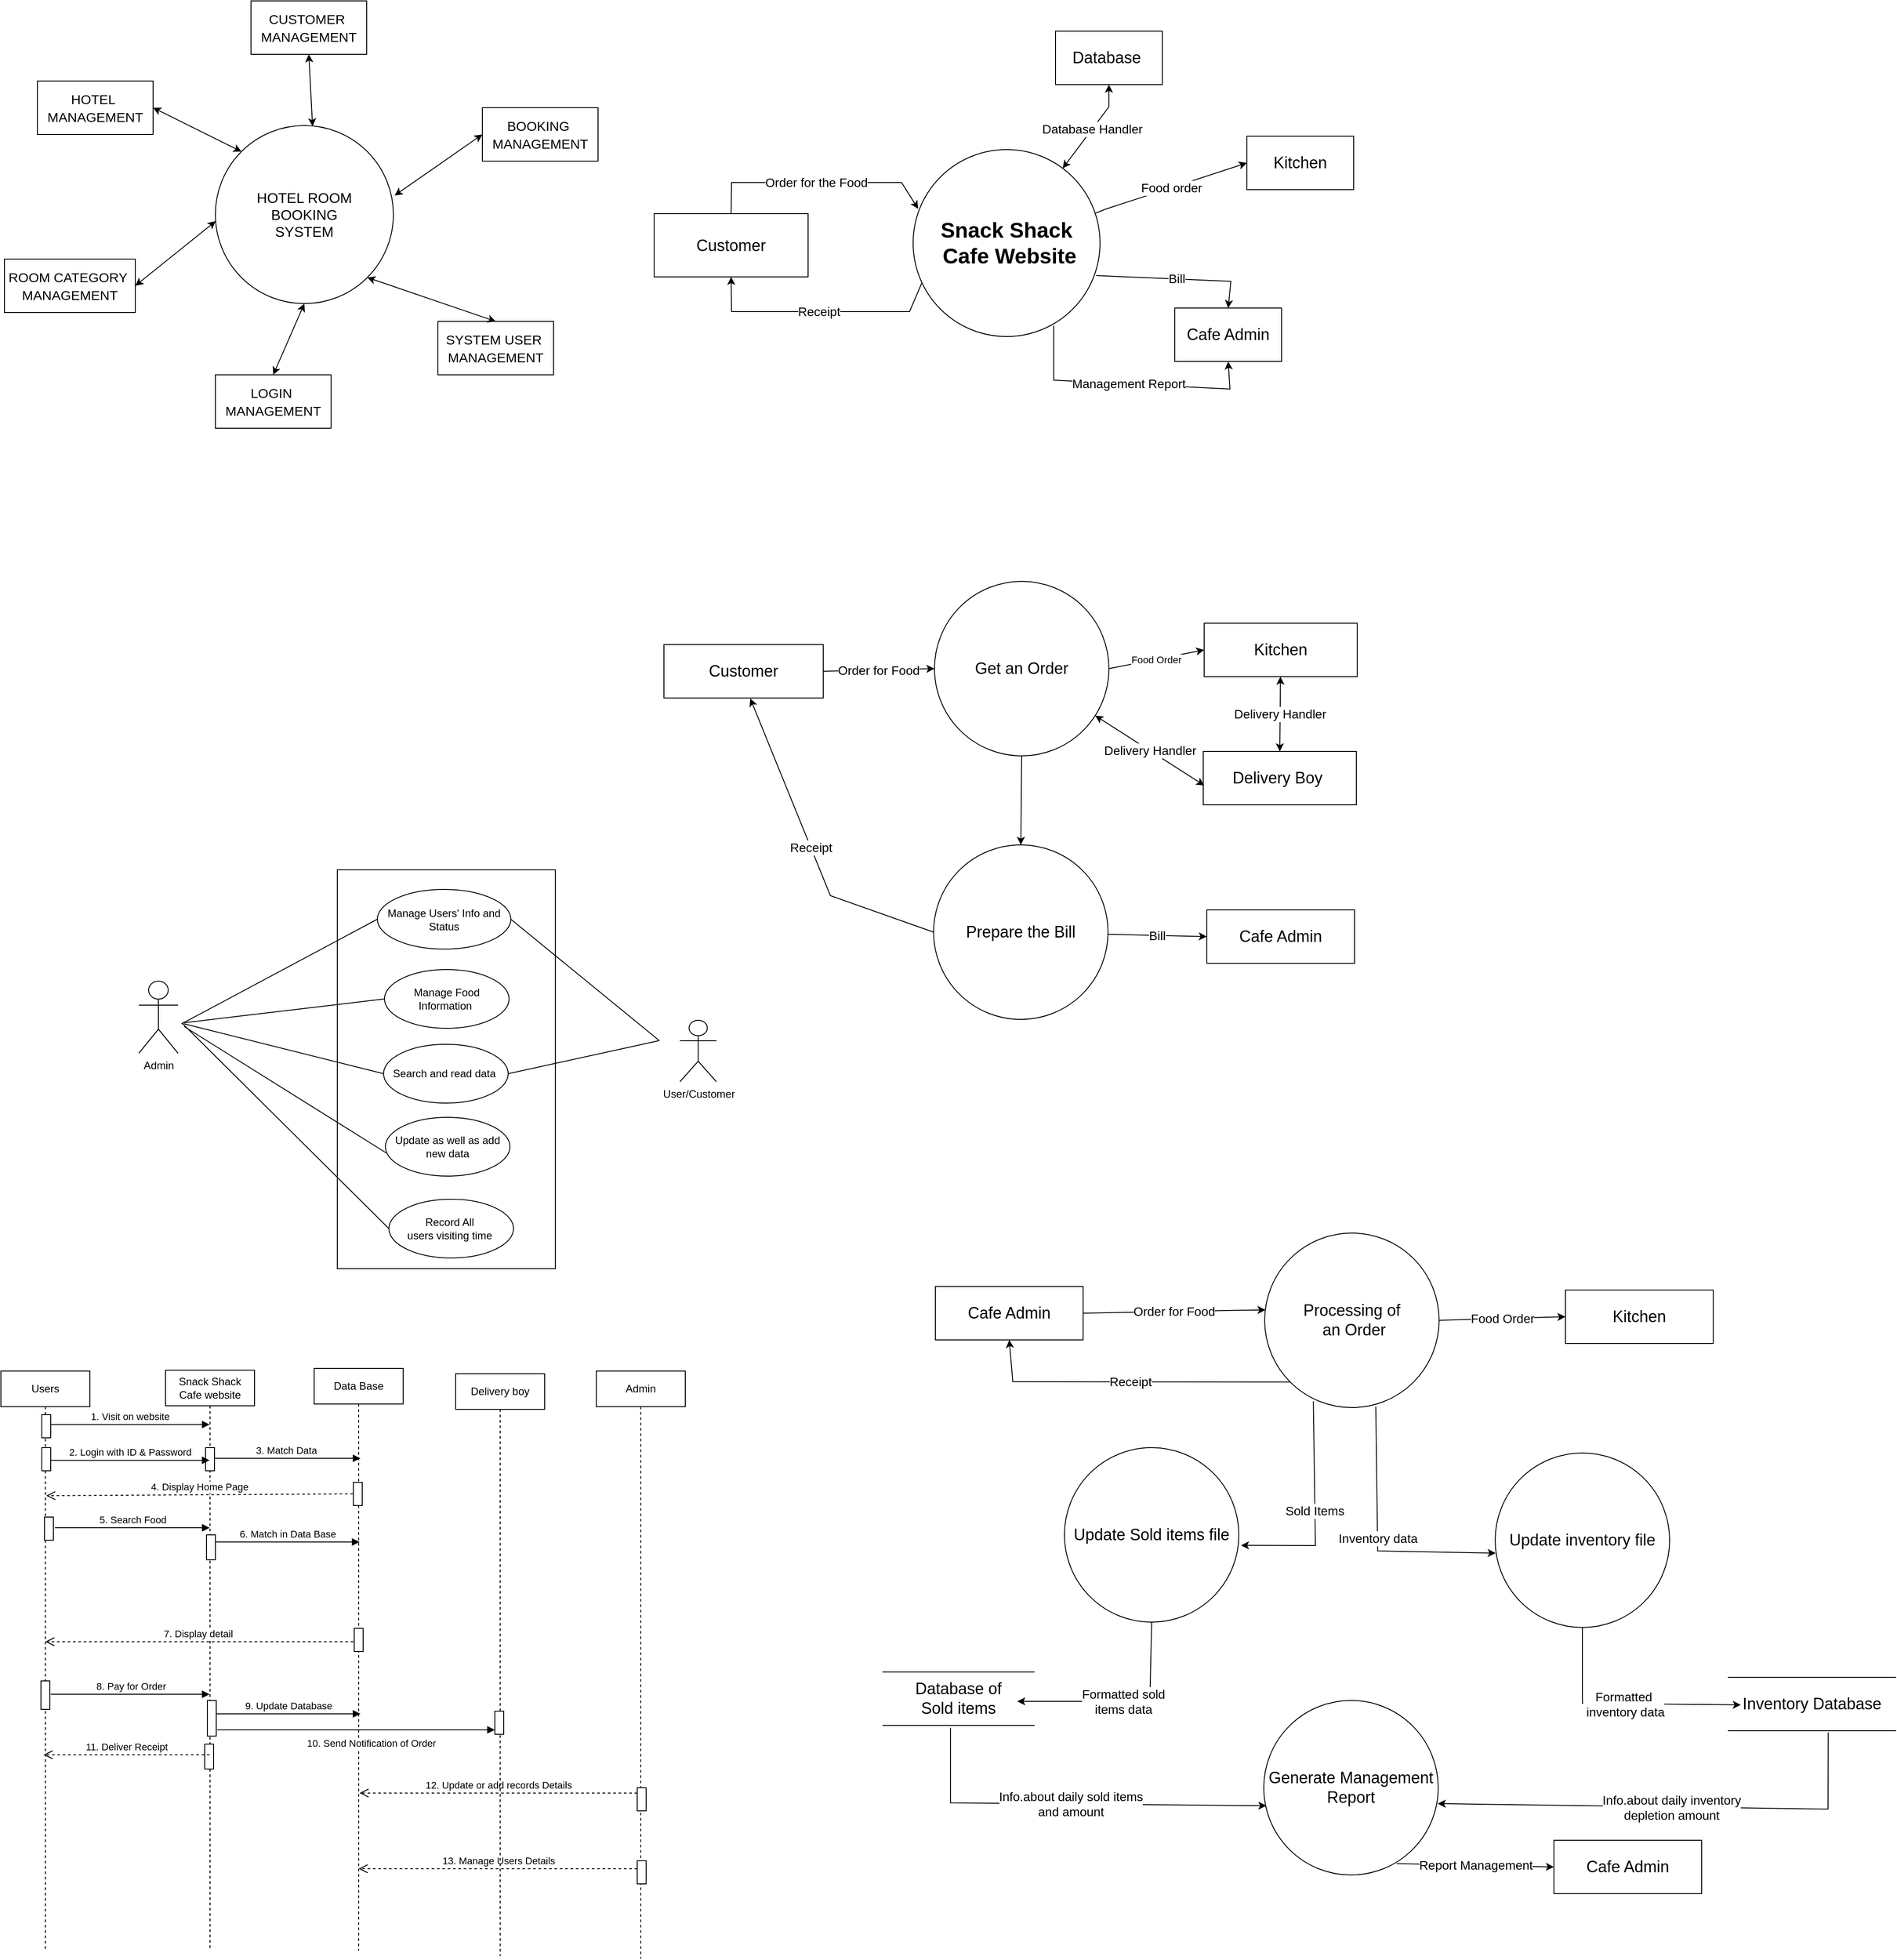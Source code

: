 <mxfile version="21.2.3" type="device">
  <diagram id="RsGSZvhi64kLzJqSmyPh" name="Page-1">
    <mxGraphModel dx="1272" dy="599" grid="0" gridSize="10" guides="0" tooltips="1" connect="1" arrows="1" fold="1" page="1" pageScale="1" pageWidth="827" pageHeight="1169" background="#ffffff" math="0" shadow="0">
      <root>
        <mxCell id="0" />
        <mxCell id="1" parent="0" />
        <mxCell id="Xch9WzKXmAAUfwYw15Wa-1" value="&lt;font style=&quot;font-size: 16px&quot;&gt;HOTEL ROOM&lt;br&gt;BOOKING&lt;br&gt;SYSTEM&lt;/font&gt;" style="ellipse;whiteSpace=wrap;html=1;aspect=fixed;" parent="1" vertex="1">
          <mxGeometry x="350" y="150" width="200" height="200" as="geometry" />
        </mxCell>
        <mxCell id="Xch9WzKXmAAUfwYw15Wa-2" value="&lt;font style=&quot;font-size: 15px&quot;&gt;HOTEL&amp;nbsp;&lt;br&gt;MANAGEMENT&lt;/font&gt;" style="rounded=0;whiteSpace=wrap;html=1;fontSize=16;" parent="1" vertex="1">
          <mxGeometry x="150" y="100" width="130" height="60" as="geometry" />
        </mxCell>
        <mxCell id="Xch9WzKXmAAUfwYw15Wa-3" value="&lt;font style=&quot;font-size: 15px&quot;&gt;ROOM CATEGORY&amp;nbsp;&lt;br&gt;MANAGEMENT&lt;/font&gt;" style="rounded=0;whiteSpace=wrap;html=1;fontSize=16;" parent="1" vertex="1">
          <mxGeometry x="113" y="300" width="147" height="60" as="geometry" />
        </mxCell>
        <mxCell id="Xch9WzKXmAAUfwYw15Wa-4" value="&lt;font style=&quot;font-size: 15px&quot;&gt;LOGIN&amp;nbsp;&lt;br&gt;MANAGEMENT&lt;/font&gt;" style="rounded=0;whiteSpace=wrap;html=1;fontSize=16;" parent="1" vertex="1">
          <mxGeometry x="350" y="430" width="130" height="60" as="geometry" />
        </mxCell>
        <mxCell id="Xch9WzKXmAAUfwYw15Wa-5" value="&lt;font style=&quot;font-size: 15px&quot;&gt;SYSTEM USER&amp;nbsp;&lt;br&gt;MANAGEMENT&lt;/font&gt;" style="rounded=0;whiteSpace=wrap;html=1;fontSize=16;" parent="1" vertex="1">
          <mxGeometry x="600" y="370" width="130" height="60" as="geometry" />
        </mxCell>
        <mxCell id="Xch9WzKXmAAUfwYw15Wa-6" value="&lt;font style=&quot;font-size: 15px&quot;&gt;BOOKING&amp;nbsp;&lt;br&gt;MANAGEMENT&lt;/font&gt;" style="rounded=0;whiteSpace=wrap;html=1;fontSize=16;" parent="1" vertex="1">
          <mxGeometry x="650" y="130" width="130" height="60" as="geometry" />
        </mxCell>
        <mxCell id="Xch9WzKXmAAUfwYw15Wa-7" value="&lt;font style=&quot;font-size: 15px&quot;&gt;CUSTOMER&amp;nbsp;&lt;br&gt;MANAGEMENT&lt;/font&gt;" style="rounded=0;whiteSpace=wrap;html=1;fontSize=16;" parent="1" vertex="1">
          <mxGeometry x="390" y="10" width="130" height="60" as="geometry" />
        </mxCell>
        <mxCell id="Xch9WzKXmAAUfwYw15Wa-8" value="" style="endArrow=classic;startArrow=classic;html=1;rounded=0;fontSize=15;exitX=1;exitY=0.5;exitDx=0;exitDy=0;entryX=0;entryY=0;entryDx=0;entryDy=0;" parent="1" source="Xch9WzKXmAAUfwYw15Wa-2" target="Xch9WzKXmAAUfwYw15Wa-1" edge="1">
          <mxGeometry width="50" height="50" relative="1" as="geometry">
            <mxPoint x="480" y="340" as="sourcePoint" />
            <mxPoint x="530" y="290" as="targetPoint" />
          </mxGeometry>
        </mxCell>
        <mxCell id="Xch9WzKXmAAUfwYw15Wa-9" value="" style="endArrow=classic;startArrow=classic;html=1;rounded=0;fontSize=15;exitX=1;exitY=0.5;exitDx=0;exitDy=0;entryX=0.002;entryY=0.537;entryDx=0;entryDy=0;entryPerimeter=0;" parent="1" source="Xch9WzKXmAAUfwYw15Wa-3" target="Xch9WzKXmAAUfwYw15Wa-1" edge="1">
          <mxGeometry width="50" height="50" relative="1" as="geometry">
            <mxPoint x="480" y="340" as="sourcePoint" />
            <mxPoint x="530" y="290" as="targetPoint" />
          </mxGeometry>
        </mxCell>
        <mxCell id="Xch9WzKXmAAUfwYw15Wa-10" value="" style="endArrow=classic;startArrow=classic;html=1;rounded=0;fontSize=15;exitX=0.5;exitY=0;exitDx=0;exitDy=0;entryX=0.5;entryY=1;entryDx=0;entryDy=0;" parent="1" source="Xch9WzKXmAAUfwYw15Wa-4" target="Xch9WzKXmAAUfwYw15Wa-1" edge="1">
          <mxGeometry width="50" height="50" relative="1" as="geometry">
            <mxPoint x="480" y="340" as="sourcePoint" />
            <mxPoint x="530" y="290" as="targetPoint" />
          </mxGeometry>
        </mxCell>
        <mxCell id="Xch9WzKXmAAUfwYw15Wa-11" value="" style="endArrow=classic;startArrow=classic;html=1;rounded=0;fontSize=15;exitX=0.5;exitY=0;exitDx=0;exitDy=0;entryX=1;entryY=1;entryDx=0;entryDy=0;" parent="1" source="Xch9WzKXmAAUfwYw15Wa-5" target="Xch9WzKXmAAUfwYw15Wa-1" edge="1">
          <mxGeometry width="50" height="50" relative="1" as="geometry">
            <mxPoint x="480" y="340" as="sourcePoint" />
            <mxPoint x="530" y="290" as="targetPoint" />
          </mxGeometry>
        </mxCell>
        <mxCell id="Xch9WzKXmAAUfwYw15Wa-12" value="" style="endArrow=classic;startArrow=classic;html=1;rounded=0;fontSize=15;entryX=0;entryY=0.5;entryDx=0;entryDy=0;exitX=1.007;exitY=0.393;exitDx=0;exitDy=0;exitPerimeter=0;" parent="1" source="Xch9WzKXmAAUfwYw15Wa-1" target="Xch9WzKXmAAUfwYw15Wa-6" edge="1">
          <mxGeometry width="50" height="50" relative="1" as="geometry">
            <mxPoint x="480" y="290" as="sourcePoint" />
            <mxPoint x="530" y="240" as="targetPoint" />
          </mxGeometry>
        </mxCell>
        <mxCell id="Xch9WzKXmAAUfwYw15Wa-13" value="" style="endArrow=classic;startArrow=classic;html=1;rounded=0;fontSize=15;exitX=0.546;exitY=0.004;exitDx=0;exitDy=0;exitPerimeter=0;entryX=0.5;entryY=1;entryDx=0;entryDy=0;" parent="1" source="Xch9WzKXmAAUfwYw15Wa-1" target="Xch9WzKXmAAUfwYw15Wa-7" edge="1">
          <mxGeometry width="50" height="50" relative="1" as="geometry">
            <mxPoint x="480" y="160" as="sourcePoint" />
            <mxPoint x="530" y="110" as="targetPoint" />
          </mxGeometry>
        </mxCell>
        <mxCell id="8PswgZZMk2kERF5jzoB0-2" value="" style="rounded=0;whiteSpace=wrap;html=1;" parent="1" vertex="1">
          <mxGeometry x="487" y="986" width="245" height="448" as="geometry" />
        </mxCell>
        <mxCell id="8PswgZZMk2kERF5jzoB0-3" value="Manage Users&#39; Info and Status" style="ellipse;whiteSpace=wrap;html=1;" parent="1" vertex="1">
          <mxGeometry x="532" y="1008" width="150" height="67" as="geometry" />
        </mxCell>
        <mxCell id="8PswgZZMk2kERF5jzoB0-4" value="Manage Food Information&amp;nbsp;" style="ellipse;whiteSpace=wrap;html=1;" parent="1" vertex="1">
          <mxGeometry x="540" y="1098" width="140" height="66" as="geometry" />
        </mxCell>
        <mxCell id="8PswgZZMk2kERF5jzoB0-6" value="Search and read data&amp;nbsp;" style="ellipse;whiteSpace=wrap;html=1;" parent="1" vertex="1">
          <mxGeometry x="539" y="1182" width="140" height="66" as="geometry" />
        </mxCell>
        <mxCell id="8PswgZZMk2kERF5jzoB0-7" value="Record All&amp;nbsp;&lt;br&gt;users visiting time&amp;nbsp;" style="ellipse;whiteSpace=wrap;html=1;" parent="1" vertex="1">
          <mxGeometry x="545" y="1356" width="140" height="66" as="geometry" />
        </mxCell>
        <mxCell id="8PswgZZMk2kERF5jzoB0-8" value="Update as well as add new data" style="ellipse;whiteSpace=wrap;html=1;" parent="1" vertex="1">
          <mxGeometry x="541" y="1264" width="140" height="66" as="geometry" />
        </mxCell>
        <mxCell id="8PswgZZMk2kERF5jzoB0-11" value="Admin" style="shape=umlActor;verticalLabelPosition=bottom;verticalAlign=top;html=1;" parent="1" vertex="1">
          <mxGeometry x="264" y="1111" width="44" height="81" as="geometry" />
        </mxCell>
        <mxCell id="8PswgZZMk2kERF5jzoB0-12" value="" style="endArrow=none;html=1;rounded=0;entryX=0;entryY=0.5;entryDx=0;entryDy=0;" parent="1" target="8PswgZZMk2kERF5jzoB0-3" edge="1">
          <mxGeometry width="50" height="50" relative="1" as="geometry">
            <mxPoint x="312" y="1159" as="sourcePoint" />
            <mxPoint x="428" y="1103" as="targetPoint" />
          </mxGeometry>
        </mxCell>
        <mxCell id="8PswgZZMk2kERF5jzoB0-13" value="" style="endArrow=none;html=1;rounded=0;entryX=0;entryY=0.5;entryDx=0;entryDy=0;" parent="1" target="8PswgZZMk2kERF5jzoB0-4" edge="1">
          <mxGeometry width="50" height="50" relative="1" as="geometry">
            <mxPoint x="313" y="1158" as="sourcePoint" />
            <mxPoint x="428" y="1103" as="targetPoint" />
          </mxGeometry>
        </mxCell>
        <mxCell id="8PswgZZMk2kERF5jzoB0-14" value="" style="endArrow=none;html=1;rounded=0;entryX=0;entryY=0.5;entryDx=0;entryDy=0;" parent="1" target="8PswgZZMk2kERF5jzoB0-6" edge="1">
          <mxGeometry width="50" height="50" relative="1" as="geometry">
            <mxPoint x="315" y="1159" as="sourcePoint" />
            <mxPoint x="550" y="1141" as="targetPoint" />
          </mxGeometry>
        </mxCell>
        <mxCell id="8PswgZZMk2kERF5jzoB0-15" value="" style="endArrow=none;html=1;rounded=0;exitX=0;exitY=0.5;exitDx=0;exitDy=0;" parent="1" source="8PswgZZMk2kERF5jzoB0-7" edge="1">
          <mxGeometry width="50" height="50" relative="1" as="geometry">
            <mxPoint x="652" y="1301" as="sourcePoint" />
            <mxPoint x="312.4" y="1158" as="targetPoint" />
          </mxGeometry>
        </mxCell>
        <mxCell id="8PswgZZMk2kERF5jzoB0-18" value="" style="endArrow=none;html=1;rounded=0;exitX=1;exitY=0.5;exitDx=0;exitDy=0;" parent="1" source="8PswgZZMk2kERF5jzoB0-3" edge="1">
          <mxGeometry width="50" height="50" relative="1" as="geometry">
            <mxPoint x="570" y="1095" as="sourcePoint" />
            <mxPoint x="849" y="1178" as="targetPoint" />
          </mxGeometry>
        </mxCell>
        <mxCell id="8PswgZZMk2kERF5jzoB0-19" value="" style="endArrow=none;html=1;rounded=0;exitX=1;exitY=0.5;exitDx=0;exitDy=0;" parent="1" source="8PswgZZMk2kERF5jzoB0-6" edge="1">
          <mxGeometry width="50" height="50" relative="1" as="geometry">
            <mxPoint x="692" y="1051.5" as="sourcePoint" />
            <mxPoint x="848" y="1178" as="targetPoint" />
          </mxGeometry>
        </mxCell>
        <mxCell id="JqzcFalAMLdiPkGtTf3p-1" value="Users" style="shape=umlLifeline;perimeter=lifelinePerimeter;whiteSpace=wrap;html=1;container=1;collapsible=0;recursiveResize=0;outlineConnect=0;" parent="1" vertex="1">
          <mxGeometry x="109" y="1549" width="100" height="650" as="geometry" />
        </mxCell>
        <mxCell id="JqzcFalAMLdiPkGtTf3p-5" value="" style="html=1;points=[];perimeter=orthogonalPerimeter;" parent="JqzcFalAMLdiPkGtTf3p-1" vertex="1">
          <mxGeometry x="46" y="86" width="10" height="26" as="geometry" />
        </mxCell>
        <mxCell id="JqzcFalAMLdiPkGtTf3p-9" value="" style="html=1;points=[];perimeter=orthogonalPerimeter;" parent="JqzcFalAMLdiPkGtTf3p-1" vertex="1">
          <mxGeometry x="49" y="164" width="10" height="26" as="geometry" />
        </mxCell>
        <mxCell id="JqzcFalAMLdiPkGtTf3p-14" value="" style="html=1;points=[];perimeter=orthogonalPerimeter;" parent="JqzcFalAMLdiPkGtTf3p-1" vertex="1">
          <mxGeometry x="46" y="49" width="10" height="26" as="geometry" />
        </mxCell>
        <mxCell id="5bcKxEpa9lmOAtZuCOZ2-1" value="" style="html=1;points=[];perimeter=orthogonalPerimeter;outlineConnect=0;targetShapes=umlLifeline;portConstraint=eastwest;newEdgeStyle={&quot;edgeStyle&quot;:&quot;elbowEdgeStyle&quot;,&quot;elbow&quot;:&quot;vertical&quot;,&quot;curved&quot;:0,&quot;rounded&quot;:0};" vertex="1" parent="JqzcFalAMLdiPkGtTf3p-1">
          <mxGeometry x="45" y="348" width="10" height="32" as="geometry" />
        </mxCell>
        <mxCell id="JqzcFalAMLdiPkGtTf3p-2" value="Snack Shack Cafe website" style="shape=umlLifeline;perimeter=lifelinePerimeter;whiteSpace=wrap;html=1;container=1;collapsible=0;recursiveResize=0;outlineConnect=0;" parent="1" vertex="1">
          <mxGeometry x="294" y="1548" width="100" height="650" as="geometry" />
        </mxCell>
        <mxCell id="JqzcFalAMLdiPkGtTf3p-18" value="" style="html=1;points=[];perimeter=orthogonalPerimeter;" parent="JqzcFalAMLdiPkGtTf3p-2" vertex="1">
          <mxGeometry x="45" y="87" width="10" height="26" as="geometry" />
        </mxCell>
        <mxCell id="JqzcFalAMLdiPkGtTf3p-22" value="" style="html=1;points=[];perimeter=orthogonalPerimeter;" parent="JqzcFalAMLdiPkGtTf3p-2" vertex="1">
          <mxGeometry x="46" y="185" width="10" height="28" as="geometry" />
        </mxCell>
        <mxCell id="5bcKxEpa9lmOAtZuCOZ2-2" value="8. Pay for Order" style="html=1;verticalAlign=bottom;endArrow=block;rounded=0;exitX=1.174;exitY=0.462;exitDx=0;exitDy=0;exitPerimeter=0;" edge="1" parent="JqzcFalAMLdiPkGtTf3p-2" target="JqzcFalAMLdiPkGtTf3p-2">
          <mxGeometry width="80" relative="1" as="geometry">
            <mxPoint x="-129" y="364" as="sourcePoint" />
            <mxPoint x="45" y="364" as="targetPoint" />
          </mxGeometry>
        </mxCell>
        <mxCell id="5bcKxEpa9lmOAtZuCOZ2-3" value="" style="html=1;points=[];perimeter=orthogonalPerimeter;" vertex="1" parent="JqzcFalAMLdiPkGtTf3p-2">
          <mxGeometry x="47" y="371" width="10" height="40" as="geometry" />
        </mxCell>
        <mxCell id="5bcKxEpa9lmOAtZuCOZ2-5" value="" style="html=1;points=[];perimeter=orthogonalPerimeter;" vertex="1" parent="JqzcFalAMLdiPkGtTf3p-2">
          <mxGeometry x="44" y="420" width="10" height="28" as="geometry" />
        </mxCell>
        <mxCell id="JqzcFalAMLdiPkGtTf3p-4" value="Admin" style="shape=umlLifeline;perimeter=lifelinePerimeter;whiteSpace=wrap;html=1;container=1;collapsible=0;recursiveResize=0;outlineConnect=0;" parent="1" vertex="1">
          <mxGeometry x="778" y="1549" width="100" height="660" as="geometry" />
        </mxCell>
        <mxCell id="JqzcFalAMLdiPkGtTf3p-40" value="" style="html=1;points=[];perimeter=orthogonalPerimeter;" parent="JqzcFalAMLdiPkGtTf3p-4" vertex="1">
          <mxGeometry x="46" y="468" width="10" height="26" as="geometry" />
        </mxCell>
        <mxCell id="ck-y881x3_2PGipBlLx7-2" value="" style="html=1;points=[];perimeter=orthogonalPerimeter;" parent="JqzcFalAMLdiPkGtTf3p-4" vertex="1">
          <mxGeometry x="46" y="550" width="10" height="26" as="geometry" />
        </mxCell>
        <mxCell id="JqzcFalAMLdiPkGtTf3p-7" value="2. Login with ID &amp;amp; Password" style="html=1;verticalAlign=bottom;endArrow=block;rounded=0;exitX=0.992;exitY=0.546;exitDx=0;exitDy=0;exitPerimeter=0;" parent="1" source="JqzcFalAMLdiPkGtTf3p-5" target="JqzcFalAMLdiPkGtTf3p-2" edge="1">
          <mxGeometry width="80" relative="1" as="geometry">
            <mxPoint x="206" y="1619" as="sourcePoint" />
            <mxPoint x="286" y="1619" as="targetPoint" />
          </mxGeometry>
        </mxCell>
        <mxCell id="JqzcFalAMLdiPkGtTf3p-8" value="5. Search Food" style="html=1;verticalAlign=bottom;endArrow=block;rounded=0;exitX=1.174;exitY=0.462;exitDx=0;exitDy=0;exitPerimeter=0;" parent="1" source="JqzcFalAMLdiPkGtTf3p-9" target="JqzcFalAMLdiPkGtTf3p-2" edge="1">
          <mxGeometry width="80" relative="1" as="geometry">
            <mxPoint x="226" y="1666" as="sourcePoint" />
            <mxPoint x="344.58" y="1661.996" as="targetPoint" />
          </mxGeometry>
        </mxCell>
        <mxCell id="JqzcFalAMLdiPkGtTf3p-15" value="1. Visit on website" style="html=1;verticalAlign=bottom;endArrow=block;rounded=0;exitX=0.974;exitY=0.427;exitDx=0;exitDy=0;exitPerimeter=0;" parent="1" source="JqzcFalAMLdiPkGtTf3p-14" target="JqzcFalAMLdiPkGtTf3p-2" edge="1">
          <mxGeometry width="80" relative="1" as="geometry">
            <mxPoint x="180.0" y="1611.996" as="sourcePoint" />
            <mxPoint x="357.58" y="1611.996" as="targetPoint" />
          </mxGeometry>
        </mxCell>
        <mxCell id="JqzcFalAMLdiPkGtTf3p-16" value="Data Base" style="shape=umlLifeline;perimeter=lifelinePerimeter;whiteSpace=wrap;html=1;container=1;collapsible=0;recursiveResize=0;outlineConnect=0;" parent="1" vertex="1">
          <mxGeometry x="461" y="1546" width="100" height="654" as="geometry" />
        </mxCell>
        <mxCell id="JqzcFalAMLdiPkGtTf3p-21" value="" style="html=1;points=[];perimeter=orthogonalPerimeter;" parent="JqzcFalAMLdiPkGtTf3p-16" vertex="1">
          <mxGeometry x="44" y="128" width="10" height="26" as="geometry" />
        </mxCell>
        <mxCell id="JqzcFalAMLdiPkGtTf3p-23" value="6. Match in Data Base" style="html=1;verticalAlign=bottom;endArrow=block;rounded=0;" parent="JqzcFalAMLdiPkGtTf3p-16" source="JqzcFalAMLdiPkGtTf3p-22" edge="1">
          <mxGeometry width="80" relative="1" as="geometry">
            <mxPoint x="-78.0" y="197.002" as="sourcePoint" />
            <mxPoint x="51" y="195" as="targetPoint" />
          </mxGeometry>
        </mxCell>
        <mxCell id="JqzcFalAMLdiPkGtTf3p-27" value="" style="html=1;points=[];perimeter=orthogonalPerimeter;" parent="JqzcFalAMLdiPkGtTf3p-16" vertex="1">
          <mxGeometry x="45" y="292" width="10" height="26" as="geometry" />
        </mxCell>
        <mxCell id="JqzcFalAMLdiPkGtTf3p-17" value="3. Match Data&amp;nbsp;" style="html=1;verticalAlign=bottom;endArrow=block;rounded=0;" parent="1" source="JqzcFalAMLdiPkGtTf3p-18" edge="1">
          <mxGeometry width="80" relative="1" as="geometry">
            <mxPoint x="384.0" y="1646.996" as="sourcePoint" />
            <mxPoint x="513" y="1647" as="targetPoint" />
          </mxGeometry>
        </mxCell>
        <mxCell id="JqzcFalAMLdiPkGtTf3p-20" value="4. Display Home Page" style="html=1;verticalAlign=bottom;endArrow=open;dashed=1;endSize=8;rounded=0;exitX=-0.045;exitY=0.497;exitDx=0;exitDy=0;exitPerimeter=0;" parent="1" source="JqzcFalAMLdiPkGtTf3p-21" edge="1">
          <mxGeometry relative="1" as="geometry">
            <mxPoint x="342.5" y="1689" as="sourcePoint" />
            <mxPoint x="160" y="1689" as="targetPoint" />
          </mxGeometry>
        </mxCell>
        <mxCell id="JqzcFalAMLdiPkGtTf3p-26" value="7. Display detail&amp;nbsp;" style="html=1;verticalAlign=bottom;endArrow=open;dashed=1;endSize=8;rounded=0;" parent="1" target="JqzcFalAMLdiPkGtTf3p-1" edge="1">
          <mxGeometry relative="1" as="geometry">
            <mxPoint x="505" y="1853" as="sourcePoint" />
            <mxPoint x="347" y="1853" as="targetPoint" />
          </mxGeometry>
        </mxCell>
        <mxCell id="JqzcFalAMLdiPkGtTf3p-34" value="13. Manage Users Details" style="html=1;verticalAlign=bottom;endArrow=open;dashed=1;endSize=8;rounded=0;" parent="1" source="ck-y881x3_2PGipBlLx7-2" target="JqzcFalAMLdiPkGtTf3p-16" edge="1">
          <mxGeometry relative="1" as="geometry">
            <mxPoint x="677.46" y="2175.924" as="sourcePoint" />
            <mxPoint x="168.5" y="1979.092" as="targetPoint" />
            <Array as="points">
              <mxPoint x="708" y="2108" />
            </Array>
          </mxGeometry>
        </mxCell>
        <mxCell id="JqzcFalAMLdiPkGtTf3p-41" value="12. Update or add records Details" style="html=1;verticalAlign=bottom;endArrow=open;dashed=1;endSize=8;rounded=0;" parent="1" source="JqzcFalAMLdiPkGtTf3p-40" edge="1">
          <mxGeometry relative="1" as="geometry">
            <mxPoint x="852.42" y="2023.004" as="sourcePoint" />
            <mxPoint x="512" y="2023" as="targetPoint" />
          </mxGeometry>
        </mxCell>
        <mxCell id="ck-y881x3_2PGipBlLx7-1" value="" style="endArrow=none;html=1;rounded=0;entryX=0.007;entryY=0.606;entryDx=0;entryDy=0;entryPerimeter=0;" parent="1" target="8PswgZZMk2kERF5jzoB0-8" edge="1">
          <mxGeometry width="50" height="50" relative="1" as="geometry">
            <mxPoint x="315" y="1162" as="sourcePoint" />
            <mxPoint x="549" y="1225" as="targetPoint" />
          </mxGeometry>
        </mxCell>
        <mxCell id="Wca2X-f4xd0MPV_0aVMc-1" value="&lt;b&gt;&lt;font style=&quot;font-size: 24px;&quot;&gt;Snack Shack&lt;br&gt;&amp;nbsp;Cafe Website&lt;/font&gt;&lt;/b&gt;" style="ellipse;whiteSpace=wrap;html=1;aspect=fixed;" parent="1" vertex="1">
          <mxGeometry x="1134" y="177" width="210" height="210" as="geometry" />
        </mxCell>
        <mxCell id="Wca2X-f4xd0MPV_0aVMc-2" value="&lt;font style=&quot;font-size: 18px;&quot;&gt;Customer&lt;/font&gt;" style="rounded=0;whiteSpace=wrap;html=1;" parent="1" vertex="1">
          <mxGeometry x="843" y="249" width="173" height="71" as="geometry" />
        </mxCell>
        <mxCell id="Wca2X-f4xd0MPV_0aVMc-3" value="&lt;font style=&quot;font-size: 14px;&quot;&gt;Order for the Food&lt;/font&gt;" style="endArrow=classic;html=1;rounded=0;exitX=0.5;exitY=0;exitDx=0;exitDy=0;entryX=0.027;entryY=0.317;entryDx=0;entryDy=0;entryPerimeter=0;" parent="1" source="Wca2X-f4xd0MPV_0aVMc-2" target="Wca2X-f4xd0MPV_0aVMc-1" edge="1">
          <mxGeometry width="50" height="50" relative="1" as="geometry">
            <mxPoint x="925" y="217" as="sourcePoint" />
            <mxPoint x="1095" y="221" as="targetPoint" />
            <Array as="points">
              <mxPoint x="930" y="214" />
              <mxPoint x="1121" y="214" />
            </Array>
          </mxGeometry>
        </mxCell>
        <mxCell id="Wca2X-f4xd0MPV_0aVMc-4" value="&lt;font style=&quot;font-size: 14px;&quot;&gt;Receipt&lt;/font&gt;" style="endArrow=classic;html=1;rounded=0;entryX=0.5;entryY=1;entryDx=0;entryDy=0;exitX=0.048;exitY=0.71;exitDx=0;exitDy=0;exitPerimeter=0;" parent="1" source="Wca2X-f4xd0MPV_0aVMc-1" target="Wca2X-f4xd0MPV_0aVMc-2" edge="1">
          <mxGeometry width="50" height="50" relative="1" as="geometry">
            <mxPoint x="1144" y="331" as="sourcePoint" />
            <mxPoint x="859" y="359" as="targetPoint" />
            <Array as="points">
              <mxPoint x="1130" y="359" />
              <mxPoint x="930" y="359" />
            </Array>
          </mxGeometry>
        </mxCell>
        <mxCell id="Wca2X-f4xd0MPV_0aVMc-5" value="&lt;font style=&quot;font-size: 18px;&quot;&gt;Kitchen&lt;/font&gt;" style="rounded=0;whiteSpace=wrap;html=1;" parent="1" vertex="1">
          <mxGeometry x="1509" y="162" width="120" height="60" as="geometry" />
        </mxCell>
        <mxCell id="Wca2X-f4xd0MPV_0aVMc-6" value="&lt;font style=&quot;font-size: 18px;&quot;&gt;Cafe Admin&lt;/font&gt;" style="rounded=0;whiteSpace=wrap;html=1;" parent="1" vertex="1">
          <mxGeometry x="1428" y="355" width="120" height="60" as="geometry" />
        </mxCell>
        <mxCell id="Wca2X-f4xd0MPV_0aVMc-7" value="&lt;font style=&quot;font-size: 18px;&quot;&gt;Database&amp;nbsp;&lt;/font&gt;" style="rounded=0;whiteSpace=wrap;html=1;" parent="1" vertex="1">
          <mxGeometry x="1294" y="44" width="120" height="60" as="geometry" />
        </mxCell>
        <mxCell id="Wca2X-f4xd0MPV_0aVMc-9" value="&lt;font style=&quot;font-size: 14px;&quot;&gt;Food order&lt;/font&gt;" style="endArrow=classic;html=1;rounded=0;exitX=0.974;exitY=0.341;exitDx=0;exitDy=0;entryX=0;entryY=0.5;entryDx=0;entryDy=0;exitPerimeter=0;" parent="1" source="Wca2X-f4xd0MPV_0aVMc-1" target="Wca2X-f4xd0MPV_0aVMc-5" edge="1">
          <mxGeometry width="50" height="50" relative="1" as="geometry">
            <mxPoint x="1350" y="265" as="sourcePoint" />
            <mxPoint x="1484" y="197" as="targetPoint" />
            <Array as="points">
              <mxPoint x="1350" y="244" />
            </Array>
          </mxGeometry>
        </mxCell>
        <mxCell id="Wca2X-f4xd0MPV_0aVMc-10" value="&lt;font style=&quot;font-size: 14px;&quot;&gt;Management Report&lt;/font&gt;" style="endArrow=classic;html=1;rounded=0;entryX=0.5;entryY=1;entryDx=0;entryDy=0;" parent="1" target="Wca2X-f4xd0MPV_0aVMc-6" edge="1">
          <mxGeometry width="50" height="50" relative="1" as="geometry">
            <mxPoint x="1292" y="375" as="sourcePoint" />
            <mxPoint x="1477" y="455" as="targetPoint" />
            <Array as="points">
              <mxPoint x="1292" y="436" />
              <mxPoint x="1490" y="446" />
            </Array>
          </mxGeometry>
        </mxCell>
        <mxCell id="Wca2X-f4xd0MPV_0aVMc-11" value="&lt;font style=&quot;font-size: 14px;&quot;&gt;Bill&lt;/font&gt;" style="endArrow=classic;html=1;rounded=0;entryX=0.5;entryY=0;entryDx=0;entryDy=0;exitX=0.98;exitY=0.674;exitDx=0;exitDy=0;exitPerimeter=0;" parent="1" source="Wca2X-f4xd0MPV_0aVMc-1" target="Wca2X-f4xd0MPV_0aVMc-6" edge="1">
          <mxGeometry width="50" height="50" relative="1" as="geometry">
            <mxPoint x="1382" y="373" as="sourcePoint" />
            <mxPoint x="1432" y="323" as="targetPoint" />
            <Array as="points">
              <mxPoint x="1491" y="325" />
            </Array>
          </mxGeometry>
        </mxCell>
        <mxCell id="Wca2X-f4xd0MPV_0aVMc-12" value="&lt;font style=&quot;font-size: 14px;&quot;&gt;Database Handler&lt;/font&gt;" style="endArrow=classic;startArrow=classic;html=1;rounded=0;entryX=0.5;entryY=1;entryDx=0;entryDy=0;" parent="1" source="Wca2X-f4xd0MPV_0aVMc-1" target="Wca2X-f4xd0MPV_0aVMc-7" edge="1">
          <mxGeometry width="50" height="50" relative="1" as="geometry">
            <mxPoint x="1304" y="182" as="sourcePoint" />
            <mxPoint x="1354" y="132" as="targetPoint" />
            <Array as="points">
              <mxPoint x="1354" y="129" />
            </Array>
          </mxGeometry>
        </mxCell>
        <mxCell id="Wca2X-f4xd0MPV_0aVMc-13" value="&lt;font style=&quot;font-size: 18px;&quot;&gt;Get an Order&lt;/font&gt;" style="ellipse;whiteSpace=wrap;html=1;aspect=fixed;" parent="1" vertex="1">
          <mxGeometry x="1158" y="662" width="196" height="196" as="geometry" />
        </mxCell>
        <mxCell id="Wca2X-f4xd0MPV_0aVMc-14" value="&lt;font style=&quot;font-size: 18px;&quot;&gt;Prepare the Bill&lt;/font&gt;" style="ellipse;whiteSpace=wrap;html=1;aspect=fixed;" parent="1" vertex="1">
          <mxGeometry x="1157" y="958" width="196" height="196" as="geometry" />
        </mxCell>
        <mxCell id="Wca2X-f4xd0MPV_0aVMc-15" value="&lt;font style=&quot;font-size: 18px;&quot;&gt;Customer&lt;/font&gt;" style="rounded=0;whiteSpace=wrap;html=1;" parent="1" vertex="1">
          <mxGeometry x="854" y="733" width="179" height="60" as="geometry" />
        </mxCell>
        <mxCell id="Wca2X-f4xd0MPV_0aVMc-16" value="&lt;font style=&quot;font-size: 18px;&quot;&gt;Kitchen&lt;/font&gt;" style="rounded=0;whiteSpace=wrap;html=1;" parent="1" vertex="1">
          <mxGeometry x="1461" y="709" width="172" height="60" as="geometry" />
        </mxCell>
        <mxCell id="Wca2X-f4xd0MPV_0aVMc-17" value="&lt;font style=&quot;font-size: 18px;&quot;&gt;Cafe Admin&lt;/font&gt;" style="rounded=0;whiteSpace=wrap;html=1;" parent="1" vertex="1">
          <mxGeometry x="1464" y="1031" width="166" height="60" as="geometry" />
        </mxCell>
        <mxCell id="Wca2X-f4xd0MPV_0aVMc-18" value="&lt;font style=&quot;font-size: 18px;&quot;&gt;Delivery Boy&amp;nbsp;&lt;/font&gt;" style="rounded=0;whiteSpace=wrap;html=1;" parent="1" vertex="1">
          <mxGeometry x="1460" y="853" width="172" height="60" as="geometry" />
        </mxCell>
        <mxCell id="Wca2X-f4xd0MPV_0aVMc-19" value="&lt;font style=&quot;font-size: 14px;&quot;&gt;Order for Food&lt;/font&gt;" style="endArrow=classic;html=1;rounded=0;entryX=0;entryY=0.5;entryDx=0;entryDy=0;exitX=1;exitY=0.5;exitDx=0;exitDy=0;" parent="1" source="Wca2X-f4xd0MPV_0aVMc-15" target="Wca2X-f4xd0MPV_0aVMc-13" edge="1">
          <mxGeometry width="50" height="50" relative="1" as="geometry">
            <mxPoint x="994" y="883" as="sourcePoint" />
            <mxPoint x="1044" y="833" as="targetPoint" />
          </mxGeometry>
        </mxCell>
        <mxCell id="Wca2X-f4xd0MPV_0aVMc-20" value="Food Order" style="endArrow=classic;html=1;rounded=0;entryX=0;entryY=0.5;entryDx=0;entryDy=0;exitX=1;exitY=0.5;exitDx=0;exitDy=0;" parent="1" source="Wca2X-f4xd0MPV_0aVMc-13" target="Wca2X-f4xd0MPV_0aVMc-16" edge="1">
          <mxGeometry width="50" height="50" relative="1" as="geometry">
            <mxPoint x="994" y="883" as="sourcePoint" />
            <mxPoint x="1044" y="833" as="targetPoint" />
          </mxGeometry>
        </mxCell>
        <mxCell id="Wca2X-f4xd0MPV_0aVMc-21" value="&lt;font style=&quot;font-size: 14px;&quot;&gt;Bill&lt;/font&gt;" style="endArrow=classic;html=1;rounded=0;entryX=0;entryY=0.5;entryDx=0;entryDy=0;" parent="1" source="Wca2X-f4xd0MPV_0aVMc-14" target="Wca2X-f4xd0MPV_0aVMc-17" edge="1">
          <mxGeometry width="50" height="50" relative="1" as="geometry">
            <mxPoint x="994" y="883" as="sourcePoint" />
            <mxPoint x="1044" y="833" as="targetPoint" />
          </mxGeometry>
        </mxCell>
        <mxCell id="Wca2X-f4xd0MPV_0aVMc-22" value="&lt;font style=&quot;font-size: 14px;&quot;&gt;Delivery Handler&lt;/font&gt;" style="endArrow=classic;startArrow=classic;html=1;rounded=0;exitX=0.5;exitY=0;exitDx=0;exitDy=0;" parent="1" source="Wca2X-f4xd0MPV_0aVMc-18" target="Wca2X-f4xd0MPV_0aVMc-16" edge="1">
          <mxGeometry width="50" height="50" relative="1" as="geometry">
            <mxPoint x="994" y="883" as="sourcePoint" />
            <mxPoint x="1044" y="833" as="targetPoint" />
          </mxGeometry>
        </mxCell>
        <mxCell id="Wca2X-f4xd0MPV_0aVMc-23" value="&lt;font style=&quot;font-size: 14px;&quot;&gt;Delivery Handler&lt;/font&gt;" style="endArrow=classic;startArrow=classic;html=1;rounded=0;entryX=0.007;entryY=0.638;entryDx=0;entryDy=0;entryPerimeter=0;" parent="1" source="Wca2X-f4xd0MPV_0aVMc-13" target="Wca2X-f4xd0MPV_0aVMc-18" edge="1">
          <mxGeometry width="50" height="50" relative="1" as="geometry">
            <mxPoint x="1353" y="933" as="sourcePoint" />
            <mxPoint x="1403" y="883" as="targetPoint" />
          </mxGeometry>
        </mxCell>
        <mxCell id="Wca2X-f4xd0MPV_0aVMc-24" value="" style="endArrow=classic;html=1;rounded=0;entryX=0.5;entryY=0;entryDx=0;entryDy=0;exitX=0.5;exitY=1;exitDx=0;exitDy=0;" parent="1" source="Wca2X-f4xd0MPV_0aVMc-13" target="Wca2X-f4xd0MPV_0aVMc-14" edge="1">
          <mxGeometry width="50" height="50" relative="1" as="geometry">
            <mxPoint x="994" y="883" as="sourcePoint" />
            <mxPoint x="1044" y="833" as="targetPoint" />
          </mxGeometry>
        </mxCell>
        <mxCell id="Wca2X-f4xd0MPV_0aVMc-25" value="&lt;font style=&quot;font-size: 14px;&quot;&gt;Receipt&lt;/font&gt;" style="endArrow=classic;html=1;rounded=0;exitX=0;exitY=0.5;exitDx=0;exitDy=0;entryX=0.542;entryY=1.009;entryDx=0;entryDy=0;entryPerimeter=0;" parent="1" source="Wca2X-f4xd0MPV_0aVMc-14" target="Wca2X-f4xd0MPV_0aVMc-15" edge="1">
          <mxGeometry width="50" height="50" relative="1" as="geometry">
            <mxPoint x="994" y="883" as="sourcePoint" />
            <mxPoint x="1044" y="833" as="targetPoint" />
            <Array as="points">
              <mxPoint x="1041" y="1015" />
            </Array>
          </mxGeometry>
        </mxCell>
        <mxCell id="Wca2X-f4xd0MPV_0aVMc-26" value="&lt;font style=&quot;font-size: 18px;&quot;&gt;Processing of&lt;br&gt;&amp;nbsp;an Order&lt;/font&gt;" style="ellipse;whiteSpace=wrap;html=1;aspect=fixed;" parent="1" vertex="1">
          <mxGeometry x="1529" y="1394" width="196" height="196" as="geometry" />
        </mxCell>
        <mxCell id="Wca2X-f4xd0MPV_0aVMc-27" value="&lt;font style=&quot;font-size: 18px;&quot;&gt;Update inventory file&lt;/font&gt;" style="ellipse;whiteSpace=wrap;html=1;aspect=fixed;" parent="1" vertex="1">
          <mxGeometry x="1788" y="1641" width="196" height="196" as="geometry" />
        </mxCell>
        <mxCell id="Wca2X-f4xd0MPV_0aVMc-28" value="&lt;font style=&quot;font-size: 18px;&quot;&gt;Update Sold items file&lt;/font&gt;" style="ellipse;whiteSpace=wrap;html=1;aspect=fixed;" parent="1" vertex="1">
          <mxGeometry x="1304" y="1635" width="196" height="196" as="geometry" />
        </mxCell>
        <mxCell id="Wca2X-f4xd0MPV_0aVMc-29" value="&lt;span style=&quot;font-size: 18px;&quot;&gt;Generate Management Report&lt;/span&gt;" style="ellipse;whiteSpace=wrap;html=1;aspect=fixed;" parent="1" vertex="1">
          <mxGeometry x="1528" y="1919" width="196" height="196" as="geometry" />
        </mxCell>
        <mxCell id="Wca2X-f4xd0MPV_0aVMc-30" value="&lt;font style=&quot;font-size: 18px;&quot;&gt;Cafe Admin&lt;/font&gt;" style="rounded=0;whiteSpace=wrap;html=1;" parent="1" vertex="1">
          <mxGeometry x="1159" y="1454" width="166" height="60" as="geometry" />
        </mxCell>
        <mxCell id="Wca2X-f4xd0MPV_0aVMc-31" value="&lt;font style=&quot;font-size: 18px;&quot;&gt;Kitchen&lt;/font&gt;" style="rounded=0;whiteSpace=wrap;html=1;" parent="1" vertex="1">
          <mxGeometry x="1867" y="1458" width="166" height="60" as="geometry" />
        </mxCell>
        <mxCell id="Wca2X-f4xd0MPV_0aVMc-32" value="&lt;font style=&quot;font-size: 18px;&quot;&gt;Cafe Admin&lt;/font&gt;" style="rounded=0;whiteSpace=wrap;html=1;" parent="1" vertex="1">
          <mxGeometry x="1854" y="2076" width="166" height="60" as="geometry" />
        </mxCell>
        <mxCell id="Wca2X-f4xd0MPV_0aVMc-33" value="&lt;font style=&quot;font-size: 18px;&quot;&gt;Database of &lt;br&gt;Sold items&lt;/font&gt;" style="shape=partialRectangle;whiteSpace=wrap;html=1;left=0;right=0;fillColor=none;" parent="1" vertex="1">
          <mxGeometry x="1100" y="1887" width="170" height="60" as="geometry" />
        </mxCell>
        <mxCell id="Wca2X-f4xd0MPV_0aVMc-34" value="&lt;font style=&quot;font-size: 18px;&quot;&gt;Inventory Database&lt;/font&gt;" style="shape=partialRectangle;whiteSpace=wrap;html=1;left=0;right=0;fillColor=none;" parent="1" vertex="1">
          <mxGeometry x="2050" y="1893" width="188" height="60" as="geometry" />
        </mxCell>
        <mxCell id="Wca2X-f4xd0MPV_0aVMc-35" value="&lt;font style=&quot;font-size: 14px;&quot;&gt;Order for Food&lt;/font&gt;" style="endArrow=classic;html=1;rounded=0;entryX=0.005;entryY=0.44;entryDx=0;entryDy=0;entryPerimeter=0;exitX=1;exitY=0.5;exitDx=0;exitDy=0;" parent="1" source="Wca2X-f4xd0MPV_0aVMc-30" target="Wca2X-f4xd0MPV_0aVMc-26" edge="1">
          <mxGeometry width="50" height="50" relative="1" as="geometry">
            <mxPoint x="1441" y="1720" as="sourcePoint" />
            <mxPoint x="1491" y="1670" as="targetPoint" />
          </mxGeometry>
        </mxCell>
        <mxCell id="Wca2X-f4xd0MPV_0aVMc-36" value="&lt;font style=&quot;font-size: 14px;&quot;&gt;Inventory data&lt;/font&gt;" style="endArrow=classic;html=1;rounded=0;exitX=0.637;exitY=0.995;exitDx=0;exitDy=0;entryX=0.003;entryY=0.574;entryDx=0;entryDy=0;entryPerimeter=0;exitPerimeter=0;" parent="1" source="Wca2X-f4xd0MPV_0aVMc-26" target="Wca2X-f4xd0MPV_0aVMc-27" edge="1">
          <mxGeometry x="0.001" width="50" height="50" relative="1" as="geometry">
            <mxPoint x="1585" y="1750" as="sourcePoint" />
            <mxPoint x="1791" y="1746" as="targetPoint" />
            <Array as="points">
              <mxPoint x="1656" y="1751" />
            </Array>
            <mxPoint as="offset" />
          </mxGeometry>
        </mxCell>
        <mxCell id="Wca2X-f4xd0MPV_0aVMc-37" value="&lt;font style=&quot;font-size: 14px;&quot;&gt;Sold Items&lt;/font&gt;" style="endArrow=classic;html=1;rounded=0;entryX=1.012;entryY=0.56;entryDx=0;entryDy=0;entryPerimeter=0;exitX=0.279;exitY=0.964;exitDx=0;exitDy=0;exitPerimeter=0;" parent="1" source="Wca2X-f4xd0MPV_0aVMc-26" target="Wca2X-f4xd0MPV_0aVMc-28" edge="1">
          <mxGeometry width="50" height="50" relative="1" as="geometry">
            <mxPoint x="1582" y="1584" as="sourcePoint" />
            <mxPoint x="1491" y="1670" as="targetPoint" />
            <Array as="points">
              <mxPoint x="1586" y="1745" />
            </Array>
          </mxGeometry>
        </mxCell>
        <mxCell id="Wca2X-f4xd0MPV_0aVMc-38" value="&lt;font style=&quot;font-size: 14px;&quot;&gt;Food Order&lt;/font&gt;" style="endArrow=classic;html=1;rounded=0;entryX=0;entryY=0.5;entryDx=0;entryDy=0;exitX=1;exitY=0.5;exitDx=0;exitDy=0;" parent="1" source="Wca2X-f4xd0MPV_0aVMc-26" target="Wca2X-f4xd0MPV_0aVMc-31" edge="1">
          <mxGeometry width="50" height="50" relative="1" as="geometry">
            <mxPoint x="1589" y="1442" as="sourcePoint" />
            <mxPoint x="1795" y="1443" as="targetPoint" />
          </mxGeometry>
        </mxCell>
        <mxCell id="Wca2X-f4xd0MPV_0aVMc-39" value="&lt;font style=&quot;font-size: 14px;&quot;&gt;Receipt&lt;/font&gt;" style="endArrow=classic;html=1;rounded=0;exitX=0;exitY=1;exitDx=0;exitDy=0;entryX=0.5;entryY=1;entryDx=0;entryDy=0;" parent="1" source="Wca2X-f4xd0MPV_0aVMc-26" target="Wca2X-f4xd0MPV_0aVMc-30" edge="1">
          <mxGeometry width="50" height="50" relative="1" as="geometry">
            <mxPoint x="1596" y="1541" as="sourcePoint" />
            <mxPoint x="1242" y="1561" as="targetPoint" />
            <Array as="points">
              <mxPoint x="1246" y="1561" />
            </Array>
          </mxGeometry>
        </mxCell>
        <mxCell id="Wca2X-f4xd0MPV_0aVMc-40" value="&lt;font style=&quot;font-size: 14px;&quot;&gt;Formatted sold &lt;br&gt;items data&lt;/font&gt;" style="endArrow=classic;html=1;rounded=0;exitX=0.5;exitY=1;exitDx=0;exitDy=0;" parent="1" source="Wca2X-f4xd0MPV_0aVMc-28" edge="1">
          <mxGeometry width="50" height="50" relative="1" as="geometry">
            <mxPoint x="1395" y="1747" as="sourcePoint" />
            <mxPoint x="1251" y="1920" as="targetPoint" />
            <Array as="points">
              <mxPoint x="1400" y="1920" />
            </Array>
          </mxGeometry>
        </mxCell>
        <mxCell id="Wca2X-f4xd0MPV_0aVMc-41" value="&lt;font style=&quot;font-size: 14px;&quot;&gt;Formatted&lt;br&gt;&amp;nbsp;inventory data&lt;/font&gt;" style="endArrow=classic;html=1;rounded=0;exitX=0.5;exitY=1;exitDx=0;exitDy=0;" parent="1" source="Wca2X-f4xd0MPV_0aVMc-27" edge="1">
          <mxGeometry width="50" height="50" relative="1" as="geometry">
            <mxPoint x="1870" y="1785" as="sourcePoint" />
            <mxPoint x="2064" y="1924" as="targetPoint" />
            <Array as="points">
              <mxPoint x="1886" y="1922" />
            </Array>
          </mxGeometry>
        </mxCell>
        <mxCell id="Wca2X-f4xd0MPV_0aVMc-42" value="&lt;font style=&quot;font-size: 14px;&quot;&gt;Info.about daily inventory &lt;br&gt;depletion amount&lt;/font&gt;" style="endArrow=classic;html=1;rounded=0;exitX=0.597;exitY=1.029;exitDx=0;exitDy=0;exitPerimeter=0;entryX=0.997;entryY=0.591;entryDx=0;entryDy=0;entryPerimeter=0;" parent="1" source="Wca2X-f4xd0MPV_0aVMc-34" target="Wca2X-f4xd0MPV_0aVMc-29" edge="1">
          <mxGeometry width="50" height="50" relative="1" as="geometry">
            <mxPoint x="1699" y="1922" as="sourcePoint" />
            <mxPoint x="1749" y="1872" as="targetPoint" />
            <Array as="points">
              <mxPoint x="2162" y="2041" />
            </Array>
          </mxGeometry>
        </mxCell>
        <mxCell id="Wca2X-f4xd0MPV_0aVMc-43" value="&lt;font style=&quot;font-size: 14px;&quot;&gt;Report Management&lt;/font&gt;" style="endArrow=classic;html=1;rounded=0;entryX=0;entryY=0.5;entryDx=0;entryDy=0;exitX=0.762;exitY=0.935;exitDx=0;exitDy=0;exitPerimeter=0;" parent="1" source="Wca2X-f4xd0MPV_0aVMc-29" target="Wca2X-f4xd0MPV_0aVMc-32" edge="1">
          <mxGeometry width="50" height="50" relative="1" as="geometry">
            <mxPoint x="1699" y="1922" as="sourcePoint" />
            <mxPoint x="1749" y="1872" as="targetPoint" />
          </mxGeometry>
        </mxCell>
        <mxCell id="Wca2X-f4xd0MPV_0aVMc-44" value="&lt;font style=&quot;font-size: 14px;&quot;&gt;Info.about daily sold items&lt;br&gt;and amount&lt;/font&gt;" style="endArrow=classic;html=1;rounded=0;exitX=0.447;exitY=1.046;exitDx=0;exitDy=0;exitPerimeter=0;entryX=0.015;entryY=0.603;entryDx=0;entryDy=0;entryPerimeter=0;" parent="1" source="Wca2X-f4xd0MPV_0aVMc-33" target="Wca2X-f4xd0MPV_0aVMc-29" edge="1">
          <mxGeometry width="50" height="50" relative="1" as="geometry">
            <mxPoint x="1699" y="1922" as="sourcePoint" />
            <mxPoint x="1749" y="1872" as="targetPoint" />
            <Array as="points">
              <mxPoint x="1176" y="2034" />
            </Array>
          </mxGeometry>
        </mxCell>
        <mxCell id="5bcKxEpa9lmOAtZuCOZ2-4" value="9. Update Database" style="html=1;verticalAlign=bottom;endArrow=block;rounded=0;" edge="1" parent="1">
          <mxGeometry width="80" relative="1" as="geometry">
            <mxPoint x="351" y="1934" as="sourcePoint" />
            <mxPoint x="513" y="1934" as="targetPoint" />
          </mxGeometry>
        </mxCell>
        <mxCell id="5bcKxEpa9lmOAtZuCOZ2-6" value="11. Deliver Receipt" style="html=1;verticalAlign=bottom;endArrow=open;dashed=1;endSize=8;rounded=0;" edge="1" parent="1" source="JqzcFalAMLdiPkGtTf3p-2">
          <mxGeometry relative="1" as="geometry">
            <mxPoint x="503" y="1980" as="sourcePoint" />
            <mxPoint x="157" y="1980" as="targetPoint" />
          </mxGeometry>
        </mxCell>
        <mxCell id="5bcKxEpa9lmOAtZuCOZ2-7" value="Delivery boy" style="shape=umlLifeline;perimeter=lifelinePerimeter;whiteSpace=wrap;html=1;container=1;collapsible=0;recursiveResize=0;outlineConnect=0;" vertex="1" parent="1">
          <mxGeometry x="620" y="1552" width="100" height="654" as="geometry" />
        </mxCell>
        <mxCell id="5bcKxEpa9lmOAtZuCOZ2-10" value="" style="html=1;points=[];perimeter=orthogonalPerimeter;" vertex="1" parent="5bcKxEpa9lmOAtZuCOZ2-7">
          <mxGeometry x="44" y="379" width="10" height="26" as="geometry" />
        </mxCell>
        <mxCell id="5bcKxEpa9lmOAtZuCOZ2-9" value="10. Send Notification of Order" style="html=1;verticalAlign=bottom;endArrow=block;rounded=0;" edge="1" parent="1" target="5bcKxEpa9lmOAtZuCOZ2-10">
          <mxGeometry x="0.107" y="-24" width="80" relative="1" as="geometry">
            <mxPoint x="352" y="1952" as="sourcePoint" />
            <mxPoint x="653" y="1966" as="targetPoint" />
            <mxPoint as="offset" />
          </mxGeometry>
        </mxCell>
        <mxCell id="5bcKxEpa9lmOAtZuCOZ2-12" value="User/Customer" style="shape=umlActor;verticalLabelPosition=bottom;verticalAlign=top;html=1;" vertex="1" parent="1">
          <mxGeometry x="872" y="1155" width="41" height="69" as="geometry" />
        </mxCell>
      </root>
    </mxGraphModel>
  </diagram>
</mxfile>
